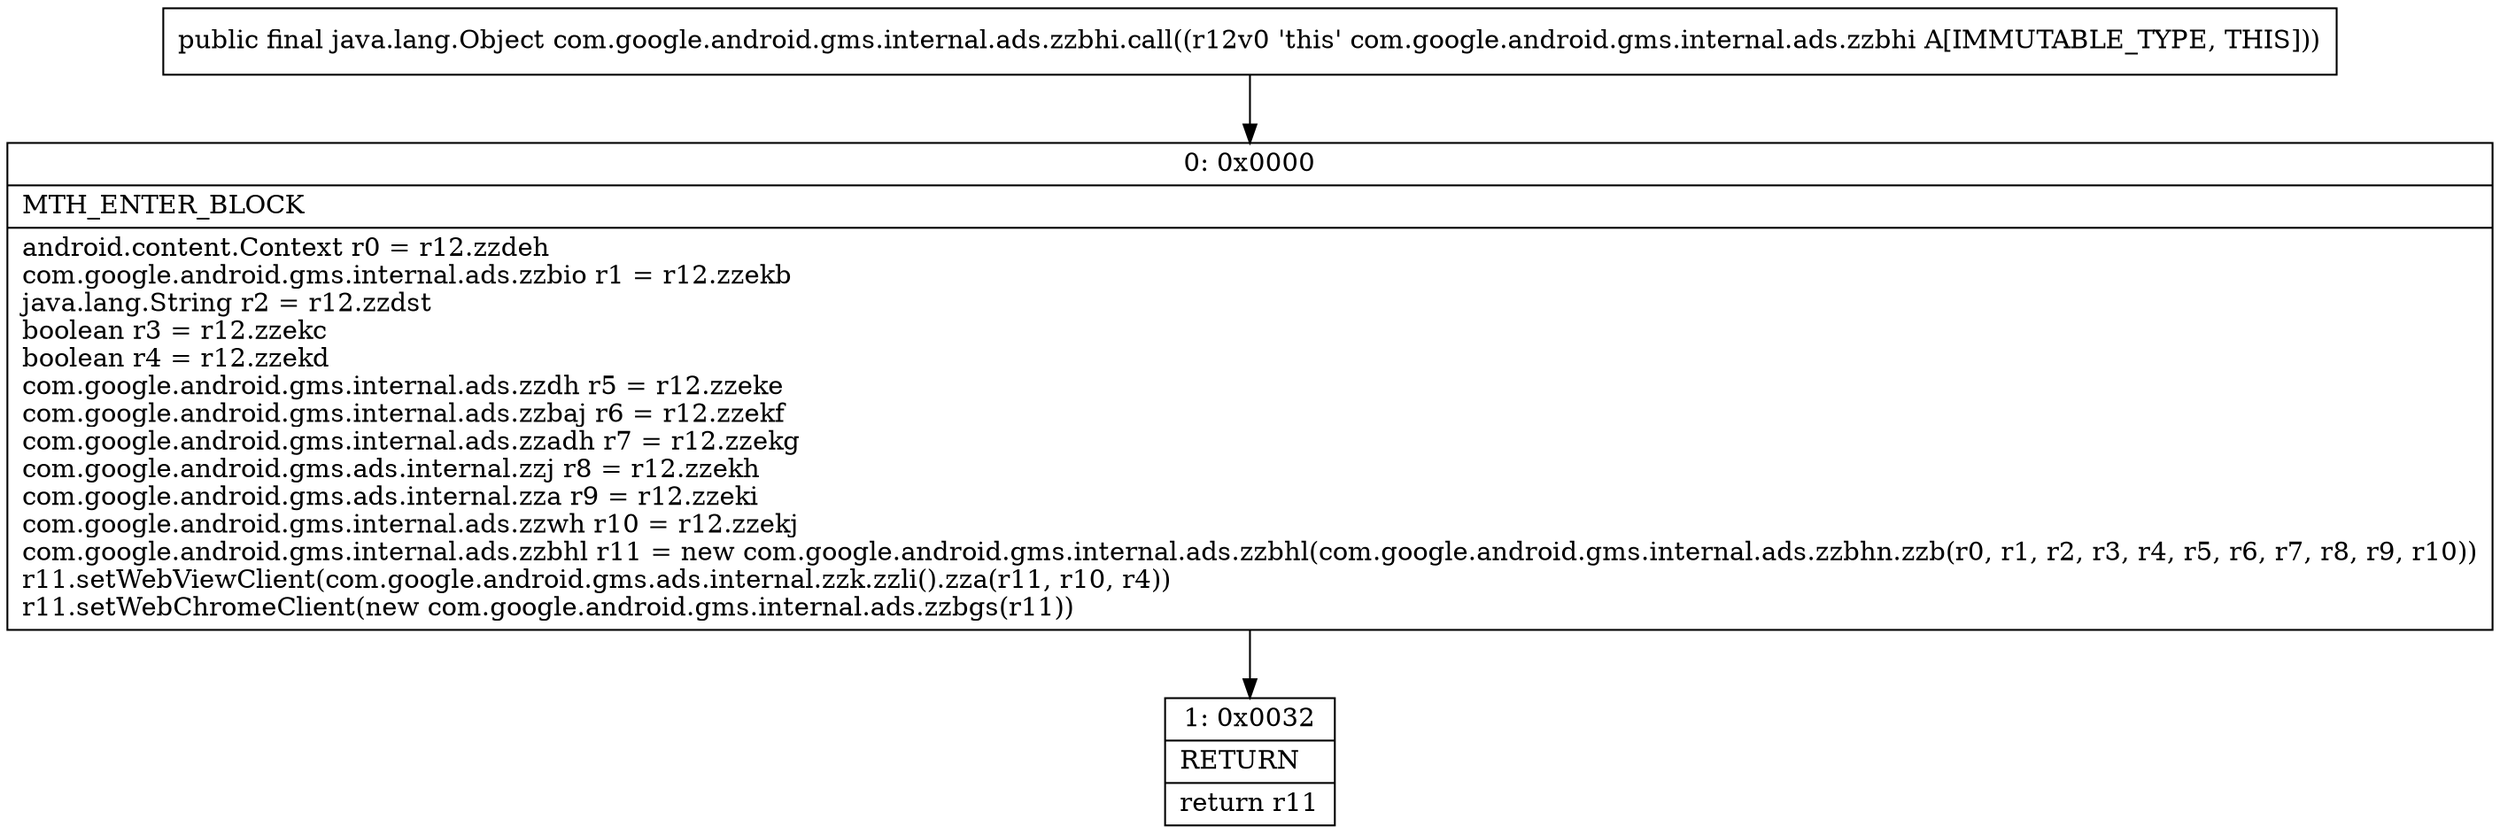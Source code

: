digraph "CFG forcom.google.android.gms.internal.ads.zzbhi.call()Ljava\/lang\/Object;" {
Node_0 [shape=record,label="{0\:\ 0x0000|MTH_ENTER_BLOCK\l|android.content.Context r0 = r12.zzdeh\lcom.google.android.gms.internal.ads.zzbio r1 = r12.zzekb\ljava.lang.String r2 = r12.zzdst\lboolean r3 = r12.zzekc\lboolean r4 = r12.zzekd\lcom.google.android.gms.internal.ads.zzdh r5 = r12.zzeke\lcom.google.android.gms.internal.ads.zzbaj r6 = r12.zzekf\lcom.google.android.gms.internal.ads.zzadh r7 = r12.zzekg\lcom.google.android.gms.ads.internal.zzj r8 = r12.zzekh\lcom.google.android.gms.ads.internal.zza r9 = r12.zzeki\lcom.google.android.gms.internal.ads.zzwh r10 = r12.zzekj\lcom.google.android.gms.internal.ads.zzbhl r11 = new com.google.android.gms.internal.ads.zzbhl(com.google.android.gms.internal.ads.zzbhn.zzb(r0, r1, r2, r3, r4, r5, r6, r7, r8, r9, r10))\lr11.setWebViewClient(com.google.android.gms.ads.internal.zzk.zzli().zza(r11, r10, r4))\lr11.setWebChromeClient(new com.google.android.gms.internal.ads.zzbgs(r11))\l}"];
Node_1 [shape=record,label="{1\:\ 0x0032|RETURN\l|return r11\l}"];
MethodNode[shape=record,label="{public final java.lang.Object com.google.android.gms.internal.ads.zzbhi.call((r12v0 'this' com.google.android.gms.internal.ads.zzbhi A[IMMUTABLE_TYPE, THIS])) }"];
MethodNode -> Node_0;
Node_0 -> Node_1;
}

